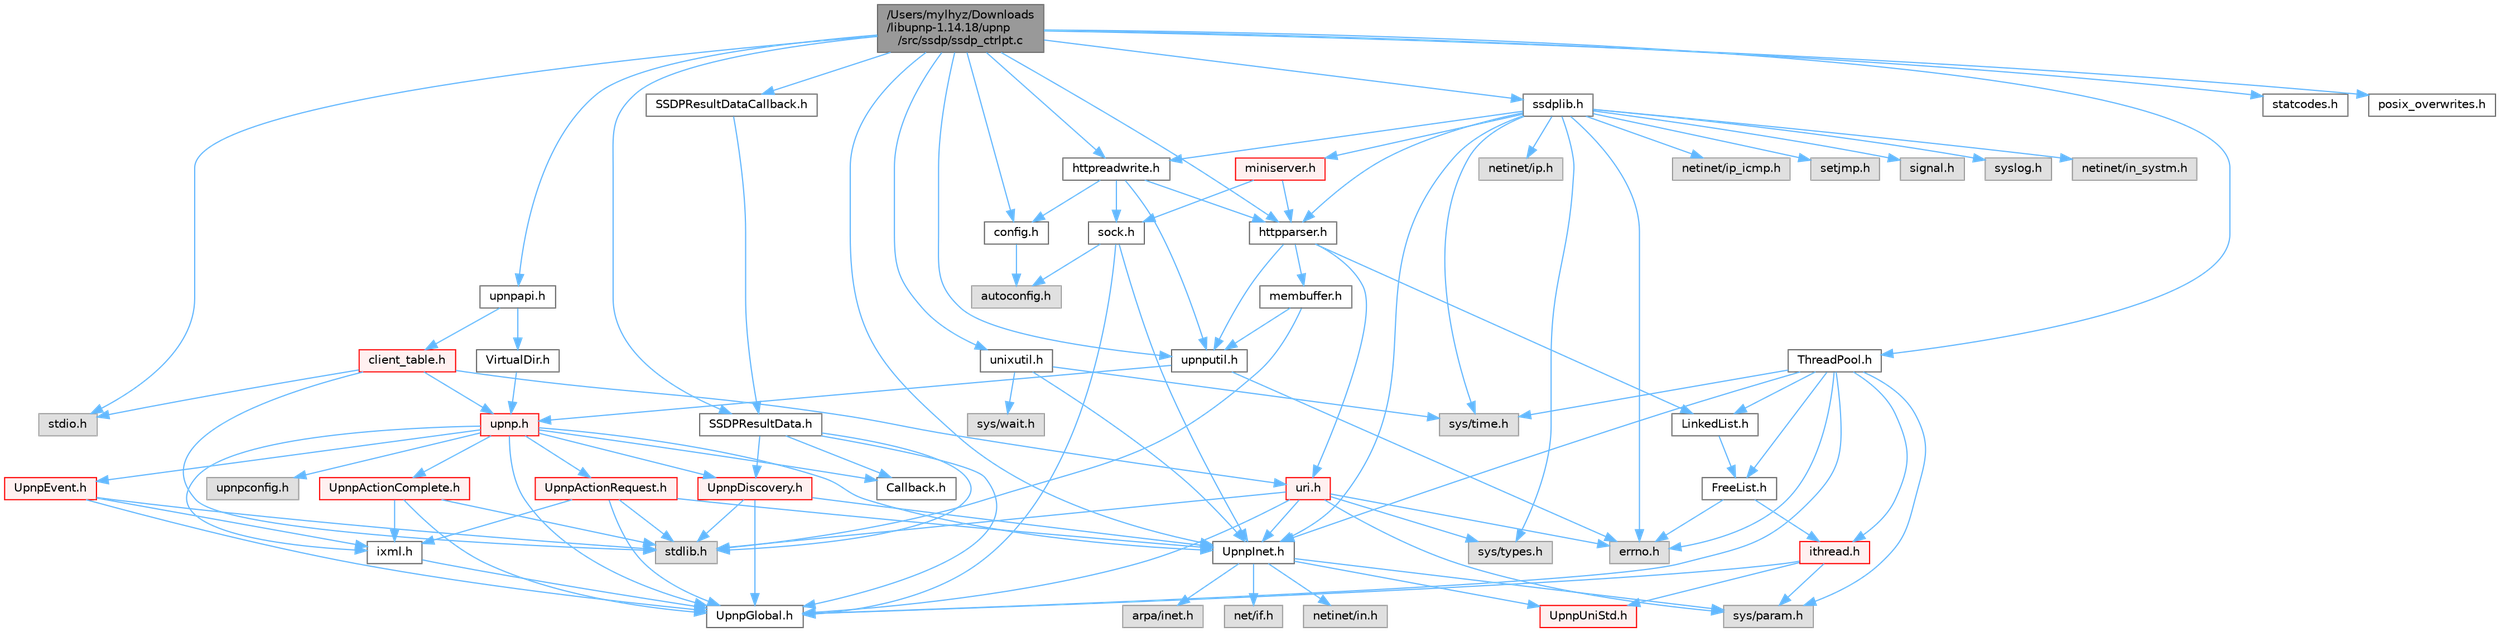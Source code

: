 digraph "/Users/mylhyz/Downloads/libupnp-1.14.18/upnp/src/ssdp/ssdp_ctrlpt.c"
{
 // LATEX_PDF_SIZE
  bgcolor="transparent";
  edge [fontname=Helvetica,fontsize=10,labelfontname=Helvetica,labelfontsize=10];
  node [fontname=Helvetica,fontsize=10,shape=box,height=0.2,width=0.4];
  Node1 [id="Node000001",label="/Users/mylhyz/Downloads\l/libupnp-1.14.18/upnp\l/src/ssdp/ssdp_ctrlpt.c",height=0.2,width=0.4,color="gray40", fillcolor="grey60", style="filled", fontcolor="black",tooltip=" "];
  Node1 -> Node2 [id="edge1_Node000001_Node000002",color="steelblue1",style="solid",tooltip=" "];
  Node2 [id="Node000002",label="config.h",height=0.2,width=0.4,color="grey40", fillcolor="white", style="filled",URL="$config_8h_source.html",tooltip=" "];
  Node2 -> Node3 [id="edge2_Node000002_Node000003",color="steelblue1",style="solid",tooltip=" "];
  Node3 [id="Node000003",label="autoconfig.h",height=0.2,width=0.4,color="grey60", fillcolor="#E0E0E0", style="filled",tooltip=" "];
  Node1 -> Node4 [id="edge3_Node000001_Node000004",color="steelblue1",style="solid",tooltip=" "];
  Node4 [id="Node000004",label="upnputil.h",height=0.2,width=0.4,color="grey40", fillcolor="white", style="filled",URL="$upnputil_8h.html",tooltip=" "];
  Node4 -> Node5 [id="edge4_Node000004_Node000005",color="steelblue1",style="solid",tooltip=" "];
  Node5 [id="Node000005",label="upnp.h",height=0.2,width=0.4,color="red", fillcolor="#FFF0F0", style="filled",URL="$upnp_8h.html",tooltip=" "];
  Node5 -> Node6 [id="edge5_Node000005_Node000006",color="steelblue1",style="solid",tooltip=" "];
  Node6 [id="Node000006",label="UpnpGlobal.h",height=0.2,width=0.4,color="grey40", fillcolor="white", style="filled",URL="$UpnpGlobal_8h.html",tooltip="Defines constants that for some reason are not defined on some systems."];
  Node5 -> Node7 [id="edge6_Node000005_Node000007",color="steelblue1",style="solid",tooltip=" "];
  Node7 [id="Node000007",label="UpnpInet.h",height=0.2,width=0.4,color="grey40", fillcolor="white", style="filled",URL="$UpnpInet_8h.html",tooltip="Provides a platform independent way to include TCP/IP types and functions."];
  Node7 -> Node8 [id="edge7_Node000007_Node000008",color="steelblue1",style="solid",tooltip=" "];
  Node8 [id="Node000008",label="UpnpUniStd.h",height=0.2,width=0.4,color="red", fillcolor="#FFF0F0", style="filled",URL="$UpnpUniStd_8h_source.html",tooltip=" "];
  Node7 -> Node10 [id="edge8_Node000007_Node000010",color="steelblue1",style="solid",tooltip=" "];
  Node10 [id="Node000010",label="sys/param.h",height=0.2,width=0.4,color="grey60", fillcolor="#E0E0E0", style="filled",tooltip=" "];
  Node7 -> Node11 [id="edge9_Node000007_Node000011",color="steelblue1",style="solid",tooltip=" "];
  Node11 [id="Node000011",label="arpa/inet.h",height=0.2,width=0.4,color="grey60", fillcolor="#E0E0E0", style="filled",tooltip=" "];
  Node7 -> Node12 [id="edge10_Node000007_Node000012",color="steelblue1",style="solid",tooltip=" "];
  Node12 [id="Node000012",label="net/if.h",height=0.2,width=0.4,color="grey60", fillcolor="#E0E0E0", style="filled",tooltip=" "];
  Node7 -> Node13 [id="edge11_Node000007_Node000013",color="steelblue1",style="solid",tooltip=" "];
  Node13 [id="Node000013",label="netinet/in.h",height=0.2,width=0.4,color="grey60", fillcolor="#E0E0E0", style="filled",tooltip=" "];
  Node5 -> Node14 [id="edge12_Node000005_Node000014",color="steelblue1",style="solid",tooltip=" "];
  Node14 [id="Node000014",label="ixml.h",height=0.2,width=0.4,color="grey40", fillcolor="white", style="filled",URL="$ixml_8h.html",tooltip=" "];
  Node14 -> Node6 [id="edge13_Node000014_Node000006",color="steelblue1",style="solid",tooltip=" "];
  Node5 -> Node15 [id="edge14_Node000005_Node000015",color="steelblue1",style="solid",tooltip=" "];
  Node15 [id="Node000015",label="upnpconfig.h",height=0.2,width=0.4,color="grey60", fillcolor="#E0E0E0", style="filled",tooltip=" "];
  Node5 -> Node16 [id="edge15_Node000005_Node000016",color="steelblue1",style="solid",tooltip=" "];
  Node16 [id="Node000016",label="UpnpActionComplete.h",height=0.2,width=0.4,color="red", fillcolor="#FFF0F0", style="filled",URL="$UpnpActionComplete_8h.html",tooltip="Header file for UpnpActionComplete methods."];
  Node16 -> Node17 [id="edge16_Node000016_Node000017",color="steelblue1",style="solid",tooltip=" "];
  Node17 [id="Node000017",label="stdlib.h",height=0.2,width=0.4,color="grey60", fillcolor="#E0E0E0", style="filled",tooltip=" "];
  Node16 -> Node6 [id="edge17_Node000016_Node000006",color="steelblue1",style="solid",tooltip=" "];
  Node16 -> Node14 [id="edge18_Node000016_Node000014",color="steelblue1",style="solid",tooltip=" "];
  Node5 -> Node19 [id="edge19_Node000005_Node000019",color="steelblue1",style="solid",tooltip=" "];
  Node19 [id="Node000019",label="UpnpActionRequest.h",height=0.2,width=0.4,color="red", fillcolor="#FFF0F0", style="filled",URL="$UpnpActionRequest_8h.html",tooltip="Header file for UpnpActionRequest methods."];
  Node19 -> Node17 [id="edge20_Node000019_Node000017",color="steelblue1",style="solid",tooltip=" "];
  Node19 -> Node6 [id="edge21_Node000019_Node000006",color="steelblue1",style="solid",tooltip=" "];
  Node19 -> Node7 [id="edge22_Node000019_Node000007",color="steelblue1",style="solid",tooltip=" "];
  Node19 -> Node14 [id="edge23_Node000019_Node000014",color="steelblue1",style="solid",tooltip=" "];
  Node5 -> Node20 [id="edge24_Node000005_Node000020",color="steelblue1",style="solid",tooltip=" "];
  Node20 [id="Node000020",label="UpnpDiscovery.h",height=0.2,width=0.4,color="red", fillcolor="#FFF0F0", style="filled",URL="$UpnpDiscovery_8h.html",tooltip="Header file for UpnpDiscovery methods."];
  Node20 -> Node17 [id="edge25_Node000020_Node000017",color="steelblue1",style="solid",tooltip=" "];
  Node20 -> Node6 [id="edge26_Node000020_Node000006",color="steelblue1",style="solid",tooltip=" "];
  Node20 -> Node7 [id="edge27_Node000020_Node000007",color="steelblue1",style="solid",tooltip=" "];
  Node5 -> Node21 [id="edge28_Node000005_Node000021",color="steelblue1",style="solid",tooltip=" "];
  Node21 [id="Node000021",label="UpnpEvent.h",height=0.2,width=0.4,color="red", fillcolor="#FFF0F0", style="filled",URL="$UpnpEvent_8h.html",tooltip="Header file for UpnpEvent methods."];
  Node21 -> Node17 [id="edge29_Node000021_Node000017",color="steelblue1",style="solid",tooltip=" "];
  Node21 -> Node6 [id="edge30_Node000021_Node000006",color="steelblue1",style="solid",tooltip=" "];
  Node21 -> Node14 [id="edge31_Node000021_Node000014",color="steelblue1",style="solid",tooltip=" "];
  Node5 -> Node30 [id="edge32_Node000005_Node000030",color="steelblue1",style="solid",tooltip=" "];
  Node30 [id="Node000030",label="Callback.h",height=0.2,width=0.4,color="grey40", fillcolor="white", style="filled",URL="$Callback_8h.html",tooltip=" "];
  Node4 -> Node31 [id="edge33_Node000004_Node000031",color="steelblue1",style="solid",tooltip=" "];
  Node31 [id="Node000031",label="errno.h",height=0.2,width=0.4,color="grey60", fillcolor="#E0E0E0", style="filled",tooltip=" "];
  Node1 -> Node32 [id="edge34_Node000001_Node000032",color="steelblue1",style="solid",tooltip=" "];
  Node32 [id="Node000032",label="SSDPResultData.h",height=0.2,width=0.4,color="grey40", fillcolor="white", style="filled",URL="$SSDPResultData_8h.html",tooltip="Header file for SSDPResultData methods."];
  Node32 -> Node17 [id="edge35_Node000032_Node000017",color="steelblue1",style="solid",tooltip=" "];
  Node32 -> Node6 [id="edge36_Node000032_Node000006",color="steelblue1",style="solid",tooltip=" "];
  Node32 -> Node30 [id="edge37_Node000032_Node000030",color="steelblue1",style="solid",tooltip=" "];
  Node32 -> Node20 [id="edge38_Node000032_Node000020",color="steelblue1",style="solid",tooltip=" "];
  Node1 -> Node33 [id="edge39_Node000001_Node000033",color="steelblue1",style="solid",tooltip=" "];
  Node33 [id="Node000033",label="SSDPResultDataCallback.h",height=0.2,width=0.4,color="grey40", fillcolor="white", style="filled",URL="$SSDPResultDataCallback_8h.html",tooltip="SSDPResultData object declararion."];
  Node33 -> Node32 [id="edge40_Node000033_Node000032",color="steelblue1",style="solid",tooltip=" "];
  Node1 -> Node34 [id="edge41_Node000001_Node000034",color="steelblue1",style="solid",tooltip=" "];
  Node34 [id="Node000034",label="ThreadPool.h",height=0.2,width=0.4,color="grey40", fillcolor="white", style="filled",URL="$ThreadPool_8h.html",tooltip=" "];
  Node34 -> Node35 [id="edge42_Node000034_Node000035",color="steelblue1",style="solid",tooltip=" "];
  Node35 [id="Node000035",label="FreeList.h",height=0.2,width=0.4,color="grey40", fillcolor="white", style="filled",URL="$FreeList_8h.html",tooltip=" "];
  Node35 -> Node36 [id="edge43_Node000035_Node000036",color="steelblue1",style="solid",tooltip=" "];
  Node36 [id="Node000036",label="ithread.h",height=0.2,width=0.4,color="red", fillcolor="#FFF0F0", style="filled",URL="$ithread_8h.html",tooltip=" "];
  Node36 -> Node10 [id="edge44_Node000036_Node000010",color="steelblue1",style="solid",tooltip=" "];
  Node36 -> Node6 [id="edge45_Node000036_Node000006",color="steelblue1",style="solid",tooltip=" "];
  Node36 -> Node8 [id="edge46_Node000036_Node000008",color="steelblue1",style="solid",tooltip=" "];
  Node35 -> Node31 [id="edge47_Node000035_Node000031",color="steelblue1",style="solid",tooltip=" "];
  Node34 -> Node38 [id="edge48_Node000034_Node000038",color="steelblue1",style="solid",tooltip=" "];
  Node38 [id="Node000038",label="LinkedList.h",height=0.2,width=0.4,color="grey40", fillcolor="white", style="filled",URL="$LinkedList_8h.html",tooltip=" "];
  Node38 -> Node35 [id="edge49_Node000038_Node000035",color="steelblue1",style="solid",tooltip=" "];
  Node34 -> Node6 [id="edge50_Node000034_Node000006",color="steelblue1",style="solid",tooltip=" "];
  Node34 -> Node7 [id="edge51_Node000034_Node000007",color="steelblue1",style="solid",tooltip=" "];
  Node34 -> Node36 [id="edge52_Node000034_Node000036",color="steelblue1",style="solid",tooltip=" "];
  Node34 -> Node31 [id="edge53_Node000034_Node000031",color="steelblue1",style="solid",tooltip=" "];
  Node34 -> Node10 [id="edge54_Node000034_Node000010",color="steelblue1",style="solid",tooltip=" "];
  Node34 -> Node39 [id="edge55_Node000034_Node000039",color="steelblue1",style="solid",tooltip=" "];
  Node39 [id="Node000039",label="sys/time.h",height=0.2,width=0.4,color="grey60", fillcolor="#E0E0E0", style="filled",tooltip=" "];
  Node1 -> Node7 [id="edge56_Node000001_Node000007",color="steelblue1",style="solid",tooltip=" "];
  Node1 -> Node40 [id="edge57_Node000001_Node000040",color="steelblue1",style="solid",tooltip=" "];
  Node40 [id="Node000040",label="httpparser.h",height=0.2,width=0.4,color="grey40", fillcolor="white", style="filled",URL="$httpparser_8h.html",tooltip=" "];
  Node40 -> Node38 [id="edge58_Node000040_Node000038",color="steelblue1",style="solid",tooltip=" "];
  Node40 -> Node41 [id="edge59_Node000040_Node000041",color="steelblue1",style="solid",tooltip=" "];
  Node41 [id="Node000041",label="membuffer.h",height=0.2,width=0.4,color="grey40", fillcolor="white", style="filled",URL="$membuffer_8h.html",tooltip=" "];
  Node41 -> Node4 [id="edge60_Node000041_Node000004",color="steelblue1",style="solid",tooltip=" "];
  Node41 -> Node17 [id="edge61_Node000041_Node000017",color="steelblue1",style="solid",tooltip=" "];
  Node40 -> Node4 [id="edge62_Node000040_Node000004",color="steelblue1",style="solid",tooltip=" "];
  Node40 -> Node42 [id="edge63_Node000040_Node000042",color="steelblue1",style="solid",tooltip=" "];
  Node42 [id="Node000042",label="uri.h",height=0.2,width=0.4,color="red", fillcolor="#FFF0F0", style="filled",URL="$uri_8h.html",tooltip=" "];
  Node42 -> Node10 [id="edge64_Node000042_Node000010",color="steelblue1",style="solid",tooltip=" "];
  Node42 -> Node6 [id="edge65_Node000042_Node000006",color="steelblue1",style="solid",tooltip=" "];
  Node42 -> Node7 [id="edge66_Node000042_Node000007",color="steelblue1",style="solid",tooltip=" "];
  Node42 -> Node31 [id="edge67_Node000042_Node000031",color="steelblue1",style="solid",tooltip=" "];
  Node42 -> Node17 [id="edge68_Node000042_Node000017",color="steelblue1",style="solid",tooltip=" "];
  Node42 -> Node25 [id="edge69_Node000042_Node000025",color="steelblue1",style="solid",tooltip=" "];
  Node25 [id="Node000025",label="sys/types.h",height=0.2,width=0.4,color="grey60", fillcolor="#E0E0E0", style="filled",tooltip=" "];
  Node1 -> Node47 [id="edge70_Node000001_Node000047",color="steelblue1",style="solid",tooltip=" "];
  Node47 [id="Node000047",label="httpreadwrite.h",height=0.2,width=0.4,color="grey40", fillcolor="white", style="filled",URL="$httpreadwrite_8h_source.html",tooltip=" "];
  Node47 -> Node2 [id="edge71_Node000047_Node000002",color="steelblue1",style="solid",tooltip=" "];
  Node47 -> Node40 [id="edge72_Node000047_Node000040",color="steelblue1",style="solid",tooltip=" "];
  Node47 -> Node48 [id="edge73_Node000047_Node000048",color="steelblue1",style="solid",tooltip=" "];
  Node48 [id="Node000048",label="sock.h",height=0.2,width=0.4,color="grey40", fillcolor="white", style="filled",URL="$sock_8h.html",tooltip=" "];
  Node48 -> Node6 [id="edge74_Node000048_Node000006",color="steelblue1",style="solid",tooltip=" "];
  Node48 -> Node7 [id="edge75_Node000048_Node000007",color="steelblue1",style="solid",tooltip=" "];
  Node48 -> Node3 [id="edge76_Node000048_Node000003",color="steelblue1",style="solid",tooltip=" "];
  Node47 -> Node4 [id="edge77_Node000047_Node000004",color="steelblue1",style="solid",tooltip=" "];
  Node1 -> Node49 [id="edge78_Node000001_Node000049",color="steelblue1",style="solid",tooltip=" "];
  Node49 [id="Node000049",label="ssdplib.h",height=0.2,width=0.4,color="grey40", fillcolor="white", style="filled",URL="$ssdplib_8h.html",tooltip=" "];
  Node49 -> Node7 [id="edge79_Node000049_Node000007",color="steelblue1",style="solid",tooltip=" "];
  Node49 -> Node40 [id="edge80_Node000049_Node000040",color="steelblue1",style="solid",tooltip=" "];
  Node49 -> Node47 [id="edge81_Node000049_Node000047",color="steelblue1",style="solid",tooltip=" "];
  Node49 -> Node50 [id="edge82_Node000049_Node000050",color="steelblue1",style="solid",tooltip=" "];
  Node50 [id="Node000050",label="miniserver.h",height=0.2,width=0.4,color="red", fillcolor="#FFF0F0", style="filled",URL="$miniserver_8h.html",tooltip=" "];
  Node50 -> Node40 [id="edge83_Node000050_Node000040",color="steelblue1",style="solid",tooltip=" "];
  Node50 -> Node48 [id="edge84_Node000050_Node000048",color="steelblue1",style="solid",tooltip=" "];
  Node49 -> Node31 [id="edge85_Node000049_Node000031",color="steelblue1",style="solid",tooltip=" "];
  Node49 -> Node53 [id="edge86_Node000049_Node000053",color="steelblue1",style="solid",tooltip=" "];
  Node53 [id="Node000053",label="setjmp.h",height=0.2,width=0.4,color="grey60", fillcolor="#E0E0E0", style="filled",tooltip=" "];
  Node49 -> Node54 [id="edge87_Node000049_Node000054",color="steelblue1",style="solid",tooltip=" "];
  Node54 [id="Node000054",label="signal.h",height=0.2,width=0.4,color="grey60", fillcolor="#E0E0E0", style="filled",tooltip=" "];
  Node49 -> Node25 [id="edge88_Node000049_Node000025",color="steelblue1",style="solid",tooltip=" "];
  Node49 -> Node55 [id="edge89_Node000049_Node000055",color="steelblue1",style="solid",tooltip=" "];
  Node55 [id="Node000055",label="syslog.h",height=0.2,width=0.4,color="grey60", fillcolor="#E0E0E0", style="filled",tooltip=" "];
  Node49 -> Node56 [id="edge90_Node000049_Node000056",color="steelblue1",style="solid",tooltip=" "];
  Node56 [id="Node000056",label="netinet/in_systm.h",height=0.2,width=0.4,color="grey60", fillcolor="#E0E0E0", style="filled",tooltip=" "];
  Node49 -> Node57 [id="edge91_Node000049_Node000057",color="steelblue1",style="solid",tooltip=" "];
  Node57 [id="Node000057",label="netinet/ip.h",height=0.2,width=0.4,color="grey60", fillcolor="#E0E0E0", style="filled",tooltip=" "];
  Node49 -> Node58 [id="edge92_Node000049_Node000058",color="steelblue1",style="solid",tooltip=" "];
  Node58 [id="Node000058",label="netinet/ip_icmp.h",height=0.2,width=0.4,color="grey60", fillcolor="#E0E0E0", style="filled",tooltip=" "];
  Node49 -> Node39 [id="edge93_Node000049_Node000039",color="steelblue1",style="solid",tooltip=" "];
  Node1 -> Node59 [id="edge94_Node000001_Node000059",color="steelblue1",style="solid",tooltip=" "];
  Node59 [id="Node000059",label="statcodes.h",height=0.2,width=0.4,color="grey40", fillcolor="white", style="filled",URL="$statcodes_8h_source.html",tooltip=" "];
  Node1 -> Node60 [id="edge95_Node000001_Node000060",color="steelblue1",style="solid",tooltip=" "];
  Node60 [id="Node000060",label="unixutil.h",height=0.2,width=0.4,color="grey40", fillcolor="white", style="filled",URL="$unixutil_8h_source.html",tooltip=" "];
  Node60 -> Node7 [id="edge96_Node000060_Node000007",color="steelblue1",style="solid",tooltip=" "];
  Node60 -> Node39 [id="edge97_Node000060_Node000039",color="steelblue1",style="solid",tooltip=" "];
  Node60 -> Node61 [id="edge98_Node000060_Node000061",color="steelblue1",style="solid",tooltip=" "];
  Node61 [id="Node000061",label="sys/wait.h",height=0.2,width=0.4,color="grey60", fillcolor="#E0E0E0", style="filled",tooltip=" "];
  Node1 -> Node62 [id="edge99_Node000001_Node000062",color="steelblue1",style="solid",tooltip=" "];
  Node62 [id="Node000062",label="upnpapi.h",height=0.2,width=0.4,color="grey40", fillcolor="white", style="filled",URL="$upnpapi_8h.html",tooltip=" "];
  Node62 -> Node63 [id="edge100_Node000062_Node000063",color="steelblue1",style="solid",tooltip=" "];
  Node63 [id="Node000063",label="VirtualDir.h",height=0.2,width=0.4,color="grey40", fillcolor="white", style="filled",URL="$VirtualDir_8h_source.html",tooltip=" "];
  Node63 -> Node5 [id="edge101_Node000063_Node000005",color="steelblue1",style="solid",tooltip=" "];
  Node62 -> Node64 [id="edge102_Node000062_Node000064",color="steelblue1",style="solid",tooltip=" "];
  Node64 [id="Node000064",label="client_table.h",height=0.2,width=0.4,color="red", fillcolor="#FFF0F0", style="filled",URL="$client__table_8h.html",tooltip=" "];
  Node64 -> Node5 [id="edge103_Node000064_Node000005",color="steelblue1",style="solid",tooltip=" "];
  Node64 -> Node42 [id="edge104_Node000064_Node000042",color="steelblue1",style="solid",tooltip=" "];
  Node64 -> Node69 [id="edge105_Node000064_Node000069",color="steelblue1",style="solid",tooltip=" "];
  Node69 [id="Node000069",label="stdio.h",height=0.2,width=0.4,color="grey60", fillcolor="#E0E0E0", style="filled",tooltip=" "];
  Node64 -> Node17 [id="edge106_Node000064_Node000017",color="steelblue1",style="solid",tooltip=" "];
  Node1 -> Node69 [id="edge107_Node000001_Node000069",color="steelblue1",style="solid",tooltip=" "];
  Node1 -> Node70 [id="edge108_Node000001_Node000070",color="steelblue1",style="solid",tooltip=" "];
  Node70 [id="Node000070",label="posix_overwrites.h",height=0.2,width=0.4,color="grey40", fillcolor="white", style="filled",URL="$posix__overwrites_8h_source.html",tooltip=" "];
}
